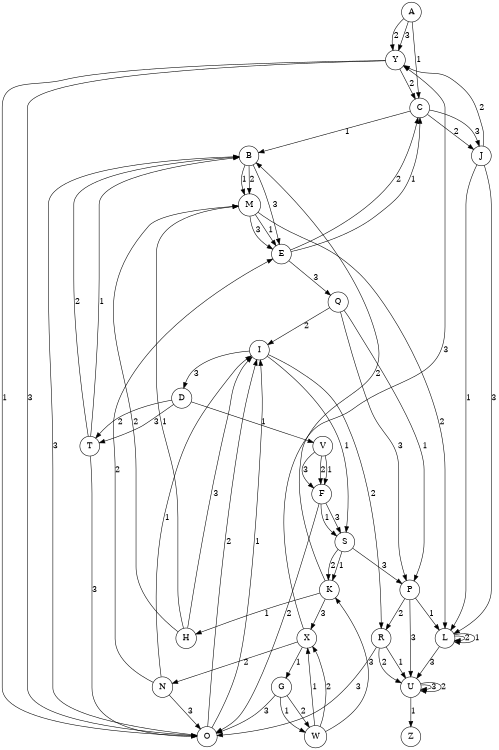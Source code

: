 digraph finite_state_machine {
	rankdir=TB size="8,5"
	node [shape=circle]
	A
	A -> Y [label=2]
	A -> C [label=1]
	A -> Y [label=3]
	Y
	Y -> O [label=3]
	Y -> C [label=2]
	Y -> O [label=1]
	O
	O -> I [label=2]
	O -> B [label=3]
	O -> I [label=1]
	I
	I -> R [label=2]
	I -> D [label=3]
	I -> S [label=1]
	R
	R -> U [label=2]
	R -> U [label=1]
	R -> O [label=3]
	U
	U -> U [label=3]
	U -> Z [label=1]
	U -> U [label=2]
	Z
	C
	C -> J [label=3]
	C -> J [label=2]
	C -> B [label=1]
	J
	J -> L [label=1]
	J -> Y [label=2]
	J -> L [label=3]
	L
	L -> U [label=3]
	L -> L [label=2]
	L -> L [label=1]
	B
	B -> M [label=2]
	B -> M [label=1]
	B -> E [label=3]
	M
	M -> L [label=2]
	M -> E [label=1]
	M -> E [label=3]
	Q
	Q -> P [label=3]
	Q -> I [label=2]
	Q -> P [label=1]
	P
	P -> L [label=1]
	P -> U [label=3]
	P -> R [label=2]
	X
	X -> Y [label=3]
	X -> G [label=1]
	X -> N [label=2]
	D
	D -> V [label=1]
	D -> T [label=2]
	D -> T [label=3]
	V
	V -> F [label=1]
	V -> F [label=3]
	V -> F [label=2]
	F
	F -> S [label=3]
	F -> O [label=2]
	F -> S [label=1]
	S
	S -> K [label=2]
	S -> K [label=1]
	S -> P [label=3]
	K
	K -> X [label=3]
	K -> H [label=1]
	K -> B [label=2]
	G
	G -> W [label=1]
	G -> O [label=3]
	G -> W [label=2]
	W
	W -> X [label=2]
	W -> K [label=3]
	W -> X [label=1]
	E
	E -> Q [label=3]
	E -> C [label=2]
	E -> C [label=1]
	H
	H -> M [label=2]
	H -> I [label=3]
	H -> M [label=1]
	T
	T -> B [label=1]
	T -> B [label=2]
	T -> O [label=3]
	N
	N -> I [label=1]
	N -> O [label=3]
	N -> E [label=2]
}
